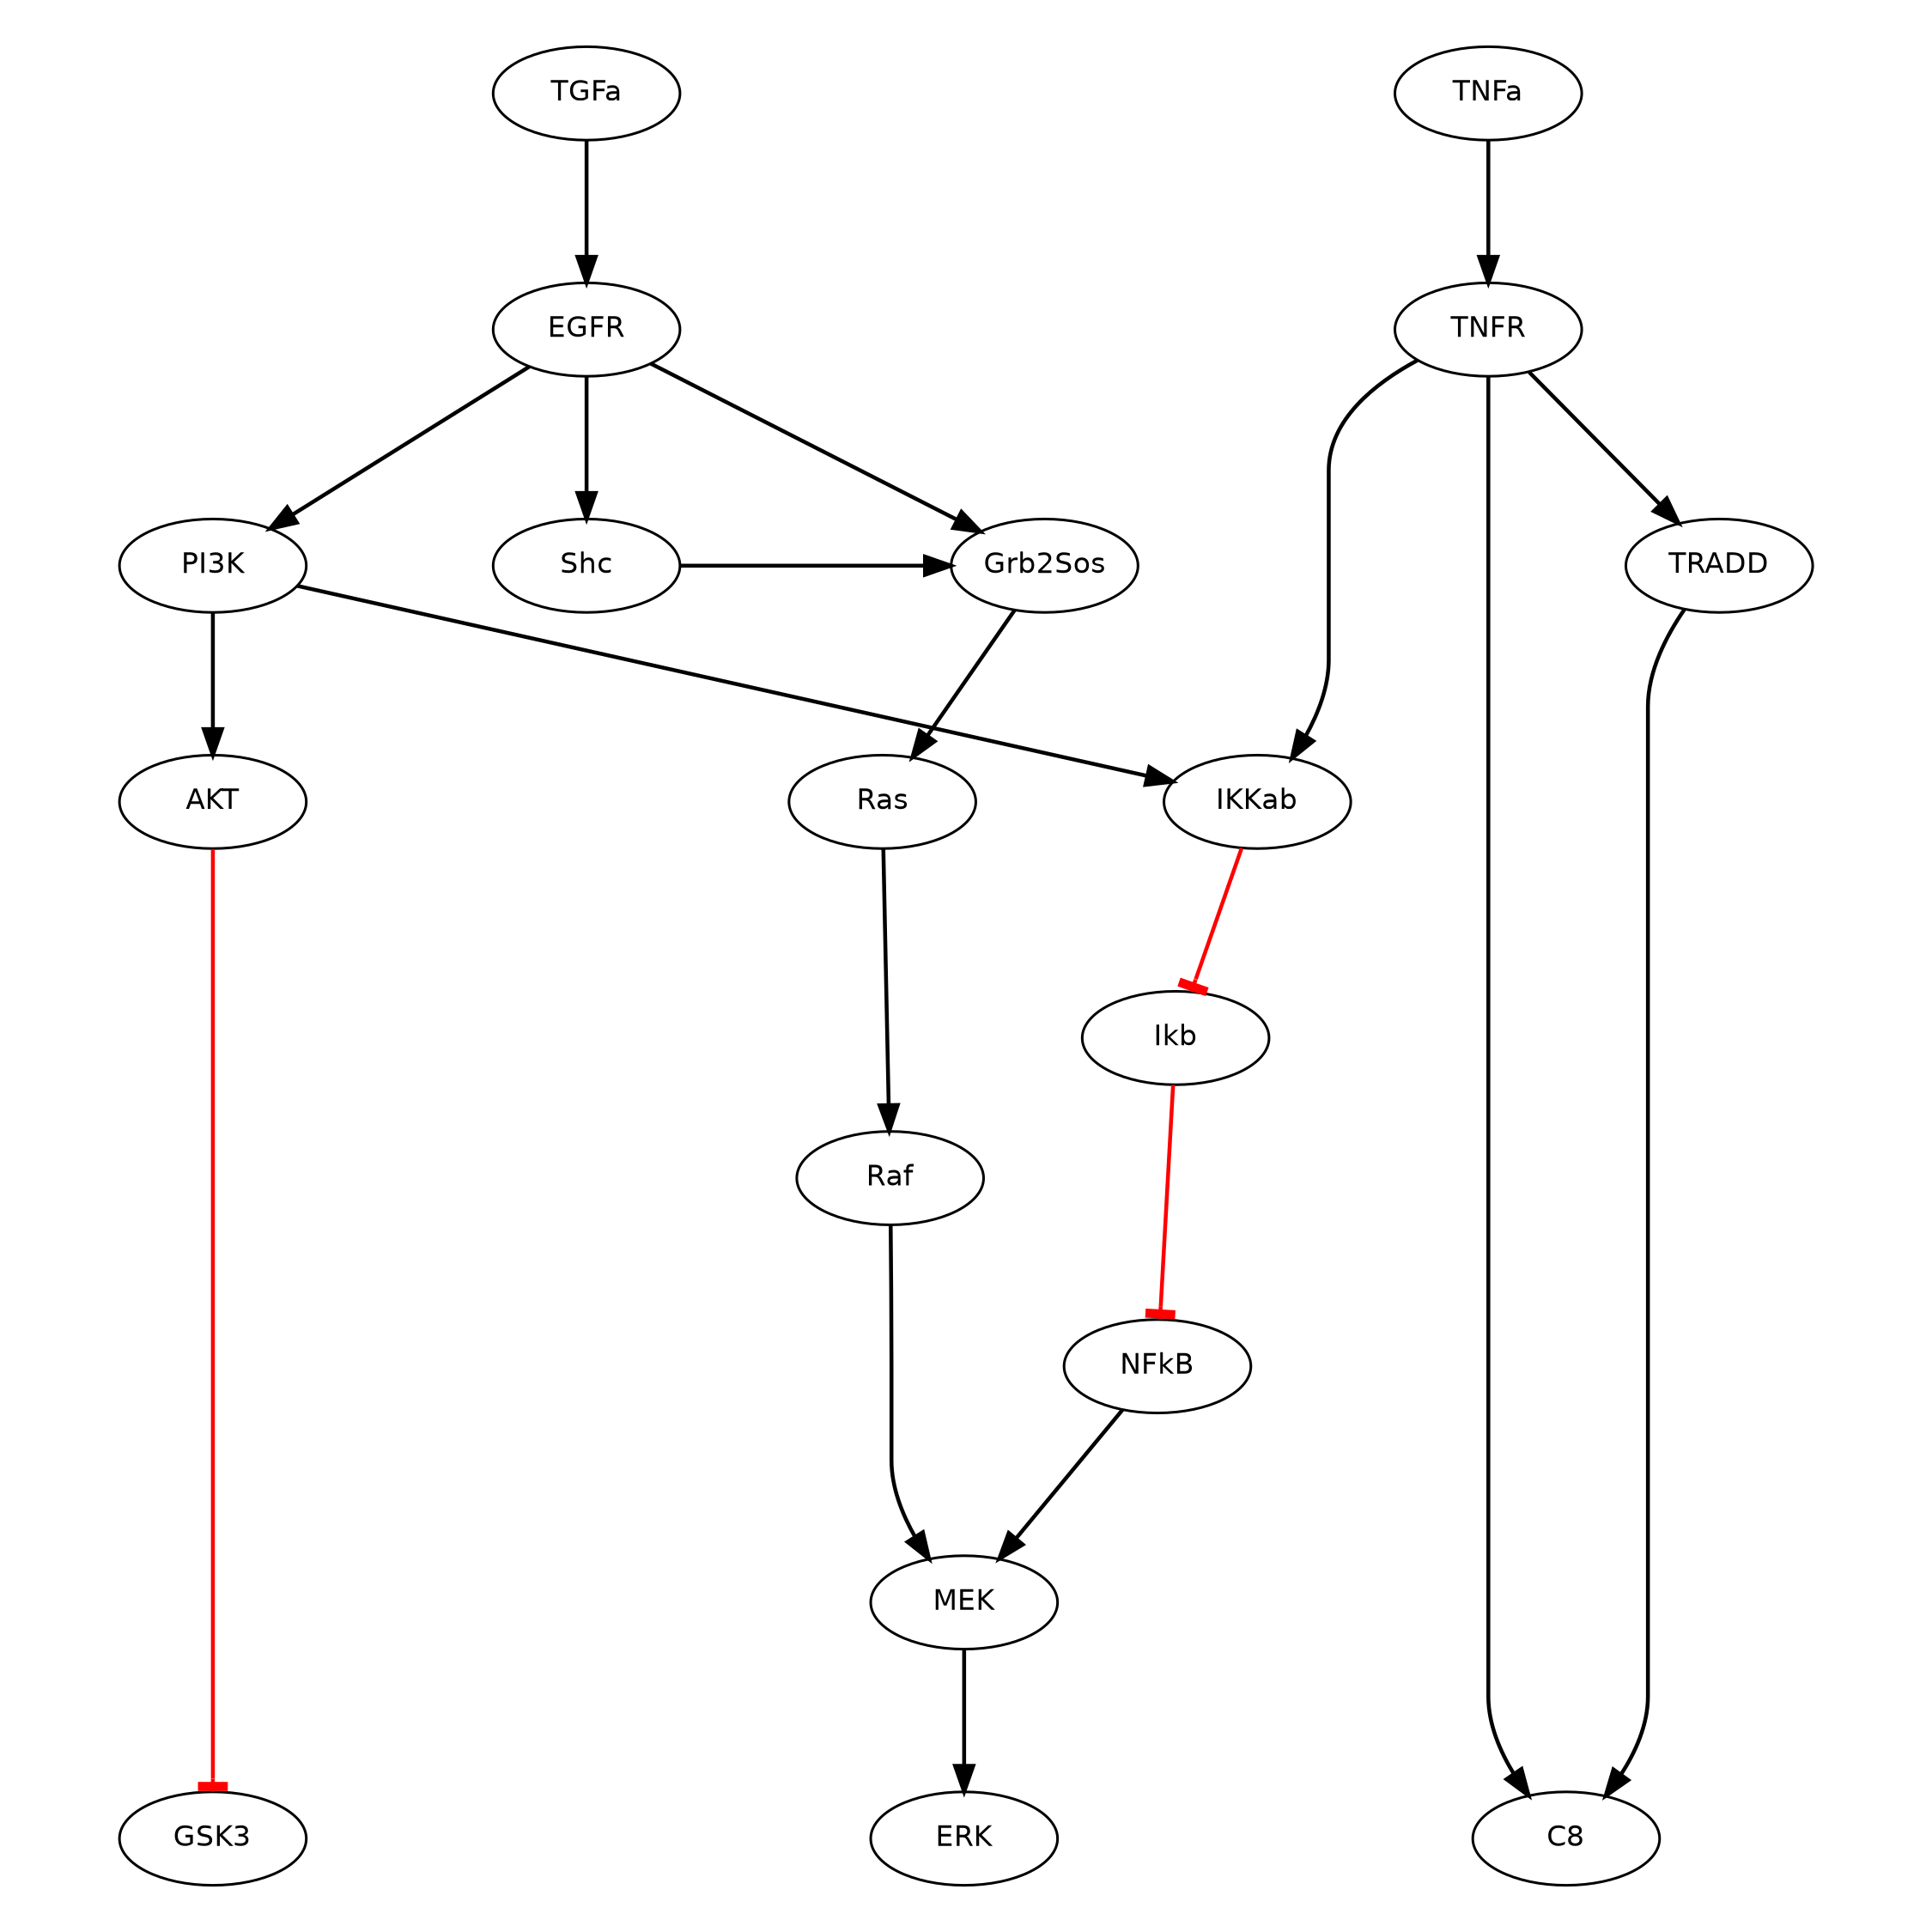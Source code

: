 digraph foo {
	graph [splines=TRUE, size="15,15", bgcolor=white, ratio=fill, pad="0.5,0.5", dpi=72, fontcolor=black, rank=same, rankdir=TB];
	node [label="\N", fontsize=22, fontname=Helvetica, style="filled,bold", shape=circle, fixedsize=TRUE, fillcolor=transparent, color=black, fontcolor=black, height="0.5", width="0.75"];
	edge [headport=center, style=solid, penwidth=1, weight="1.0", arrowsize=2, minlen=3, color=black, dir=none, fontcolor=black, arrowhead=none, arrowtail=none, fontsize=14, labelfontsize=11];
	graph [bb="0 0 1430 1430"];
	subgraph 0 {
		graph [bb=""];
		EGFR [label=EGFR, style="filled, bold", shape=ellipse, fixedsize=FALSE, fillcolor=white, height=1, width=2];
		TNFR [label=TNFR, style="filled, bold", shape=ellipse, fixedsize=FALSE, fillcolor=white, height=1, width=2];
	}
	subgraph 1 {
		graph [bb=""];
		Shc [label=Shc, style="filled, bold", shape=ellipse, fixedsize=FALSE, fillcolor=white, height=1, width=2];
		Grb2Sos [label=Grb2Sos, style="filled, bold", shape=ellipse, fixedsize=FALSE, fillcolor=white, height=1, width=2];
		PI3K [label=PI3K, style="filled, bold", shape=ellipse, fixedsize=FALSE, fillcolor=white, height=1, width=2];
		TRADD [label=TRADD, style="filled, bold", shape=ellipse, fixedsize=FALSE, fillcolor=white, height=1, width=2];
	}
	subgraph 2 {
		graph [bb=""];
		Ras [label=Ras, style="filled, bold", shape=ellipse, fixedsize=FALSE, fillcolor=white, height=1, width=2];
		AKT [label=AKT, style="filled, bold", shape=ellipse, fixedsize=FALSE, fillcolor=white, height=1, width=2];
		IKKab [label=IKKab, style="filled, bold", shape=ellipse, fixedsize=FALSE, fillcolor=white, height=1, width=2];
	}
	subgraph 3 {
		graph [rank=source,
			bb=""];
		TGFa [label=TGFa, style="filled, bold", shape=ellipse, fixedsize=FALSE, fillcolor=white, height=1, width=2];
		TNFa [label=TNFa, style="filled, bold", shape=ellipse, fixedsize=FALSE, fillcolor=white, height=1, width=2];
	}
	subgraph 4 {
		graph [rank=sink,
			bb=""];
		ERK [label=ERK, style="filled, bold", shape=ellipse, fixedsize=FALSE, fillcolor=white, height=1, width=2];
		GSK3 [label=GSK3, style="filled, bold", shape=ellipse, fixedsize=FALSE, fillcolor=white, height=1, width=2];
		C8 [label=C8, style="filled, bold", shape=ellipse, fixedsize=FALSE, fillcolor=white, height=1, width=2];
	}
	Raf [label=Raf, style="filled, bold", shape=ellipse, fixedsize=FALSE, fillcolor=white, height=1, width=2];
	MEK [label=MEK, style="filled, bold", shape=ellipse, fixedsize=FALSE, fillcolor=white, height=1, width=2];
	Ikb [label=Ikb, style="filled, bold", shape=ellipse, fixedsize=FALSE, fillcolor=white, height=1, width=2];
	NFkB [label=NFkB, style="filled, bold", shape=ellipse, fixedsize=FALSE, fillcolor=white, height=1, width=2];
	TGFa -> EGFR:center [penwidth=3, weight=1, dir=forward, arrowhead=normal];
	EGFR -> Shc:center [penwidth=3, weight=1, dir=forward, arrowhead=normal];
	EGFR -> Grb2Sos:center [penwidth=3, weight=1, dir=forward, arrowhead=normal];
	EGFR -> PI3K:center [penwidth=3, weight=1, dir=forward, arrowhead=normal];
	Shc -> Grb2Sos:center [penwidth=3, weight=1, dir=forward, arrowhead=normal];
	Grb2Sos -> Ras:center [penwidth=3, weight=1, dir=forward, arrowhead=normal];
	Ras -> Raf:center [penwidth=3, weight=1, dir=forward, arrowhead=normal];
	Raf -> MEK:center [penwidth=3, weight=1, dir=forward, arrowhead=normal];
	MEK -> ERK:center [penwidth=3, weight=1, dir=forward, arrowhead=normal];
	PI3K -> AKT:center [penwidth=3, weight=1, dir=forward, arrowhead=normal];
	PI3K -> IKKab:center [penwidth=3, weight=1, dir=forward, arrowhead=normal];
	AKT -> GSK3:center [penwidth=3, weight=1, color=red, dir=forward, arrowhead=tee];
	TNFa -> TNFR:center [penwidth=3, weight=1, dir=forward, arrowhead=normal];
	TNFR -> IKKab:center [penwidth=3, weight=1, dir=forward, arrowhead=normal];
	TNFR -> TRADD:center [penwidth=3, weight=1, dir=forward, arrowhead=normal];
	TNFR -> C8:center [penwidth=3, weight=1, dir=forward, arrowhead=normal];
	TRADD -> C8:center [penwidth=3, weight=1, dir=forward, arrowhead=normal];
	IKKab -> Ikb:center [penwidth=3, weight=1, color=red, dir=forward, arrowhead=tee];
	Ikb -> NFkB:center [penwidth=3, weight=1, color=red, dir=forward, arrowhead=tee];
	NFkB -> MEK:center [penwidth=3, weight=1, dir=forward, arrowhead=normal];
}
